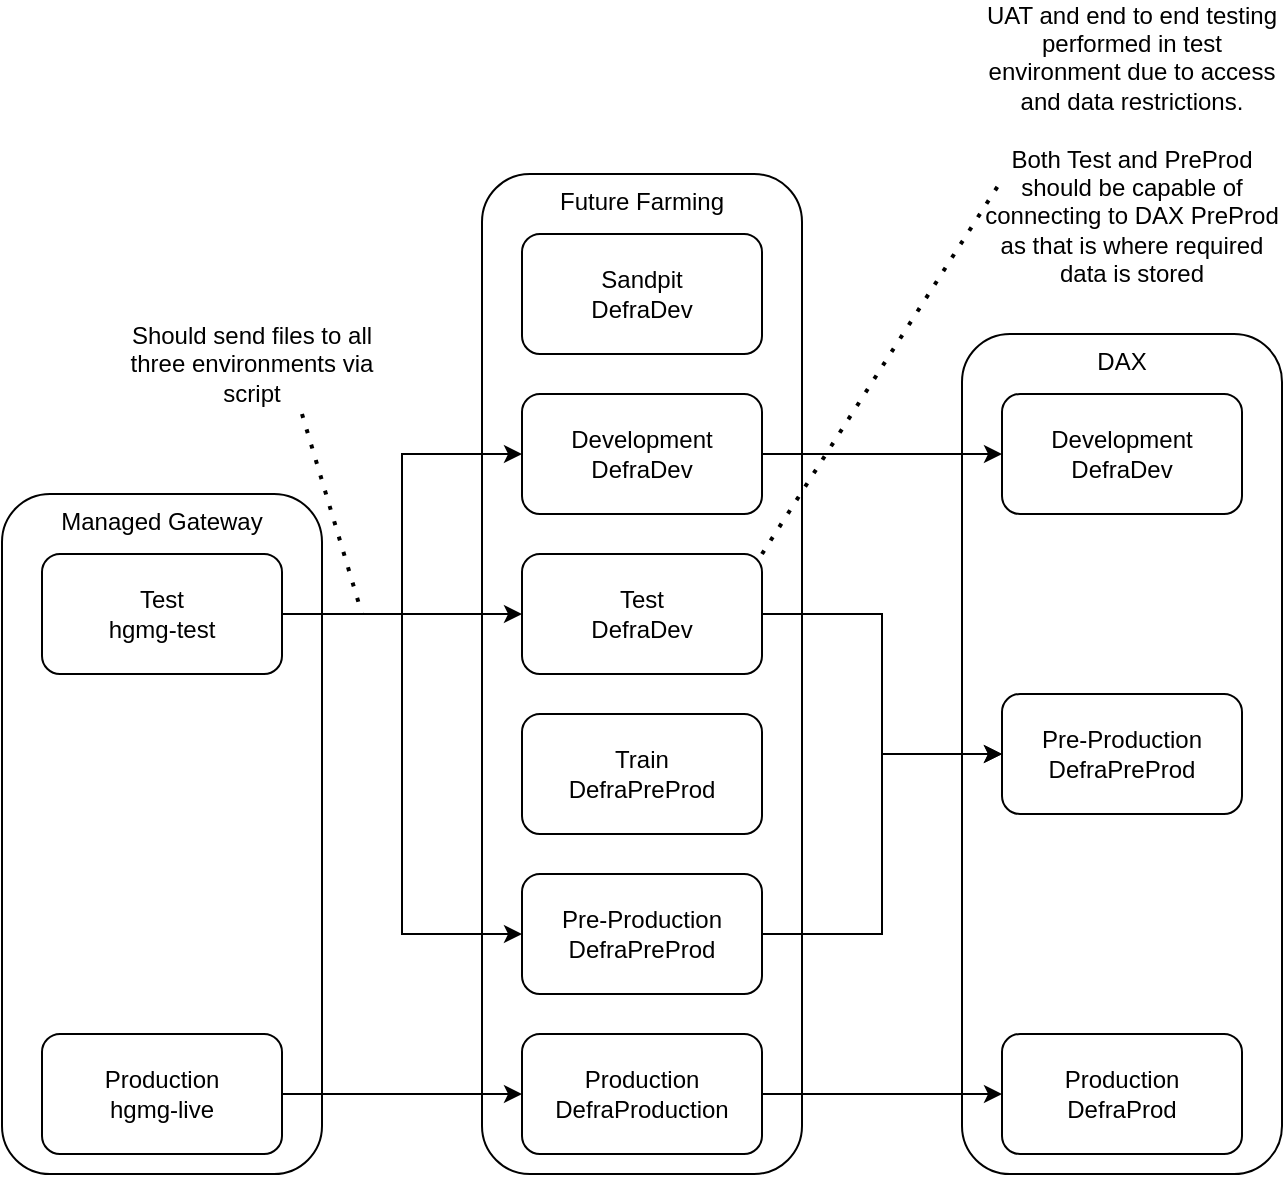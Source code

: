 <mxfile version="16.6.8" type="github">
  <diagram id="C3n2u9p28RJBCAid8Xp9" name="Page-1">
    <mxGraphModel dx="1422" dy="1931" grid="1" gridSize="10" guides="1" tooltips="1" connect="1" arrows="1" fold="1" page="1" pageScale="1" pageWidth="827" pageHeight="1169" math="0" shadow="0">
      <root>
        <mxCell id="0" />
        <mxCell id="1" parent="0" />
        <mxCell id="xMmDxgA52zjlr51yU6Mr-23" value="DAX" style="rounded=1;whiteSpace=wrap;html=1;verticalAlign=top;" vertex="1" parent="1">
          <mxGeometry x="480" y="110" width="160" height="420" as="geometry" />
        </mxCell>
        <mxCell id="xMmDxgA52zjlr51yU6Mr-22" value="Future Farming" style="rounded=1;whiteSpace=wrap;html=1;verticalAlign=top;" vertex="1" parent="1">
          <mxGeometry x="240" y="30" width="160" height="500" as="geometry" />
        </mxCell>
        <mxCell id="xMmDxgA52zjlr51yU6Mr-20" value="Managed Gateway" style="rounded=1;whiteSpace=wrap;html=1;verticalAlign=top;" vertex="1" parent="1">
          <mxGeometry y="190" width="160" height="340" as="geometry" />
        </mxCell>
        <mxCell id="xMmDxgA52zjlr51yU6Mr-1" value="Sandpit&lt;br&gt;DefraDev" style="rounded=1;whiteSpace=wrap;html=1;" vertex="1" parent="1">
          <mxGeometry x="260" y="60" width="120" height="60" as="geometry" />
        </mxCell>
        <mxCell id="xMmDxgA52zjlr51yU6Mr-10" style="edgeStyle=orthogonalEdgeStyle;rounded=0;orthogonalLoop=1;jettySize=auto;html=1;" edge="1" parent="1" source="xMmDxgA52zjlr51yU6Mr-2" target="xMmDxgA52zjlr51yU6Mr-7">
          <mxGeometry relative="1" as="geometry" />
        </mxCell>
        <mxCell id="xMmDxgA52zjlr51yU6Mr-2" value="Development&lt;br&gt;DefraDev" style="rounded=1;whiteSpace=wrap;html=1;" vertex="1" parent="1">
          <mxGeometry x="260" y="140" width="120" height="60" as="geometry" />
        </mxCell>
        <mxCell id="xMmDxgA52zjlr51yU6Mr-11" style="edgeStyle=orthogonalEdgeStyle;rounded=0;orthogonalLoop=1;jettySize=auto;html=1;entryX=0;entryY=0.5;entryDx=0;entryDy=0;" edge="1" parent="1" source="xMmDxgA52zjlr51yU6Mr-3" target="xMmDxgA52zjlr51yU6Mr-8">
          <mxGeometry relative="1" as="geometry" />
        </mxCell>
        <mxCell id="xMmDxgA52zjlr51yU6Mr-3" value="Test&lt;br&gt;DefraDev" style="rounded=1;whiteSpace=wrap;html=1;" vertex="1" parent="1">
          <mxGeometry x="260" y="220" width="120" height="60" as="geometry" />
        </mxCell>
        <mxCell id="xMmDxgA52zjlr51yU6Mr-4" value="Train&lt;br&gt;DefraPreProd" style="rounded=1;whiteSpace=wrap;html=1;" vertex="1" parent="1">
          <mxGeometry x="260" y="300" width="120" height="60" as="geometry" />
        </mxCell>
        <mxCell id="xMmDxgA52zjlr51yU6Mr-12" style="edgeStyle=orthogonalEdgeStyle;rounded=0;orthogonalLoop=1;jettySize=auto;html=1;entryX=0;entryY=0.5;entryDx=0;entryDy=0;" edge="1" parent="1" source="xMmDxgA52zjlr51yU6Mr-5" target="xMmDxgA52zjlr51yU6Mr-8">
          <mxGeometry relative="1" as="geometry" />
        </mxCell>
        <mxCell id="xMmDxgA52zjlr51yU6Mr-5" value="Pre-Production&lt;br&gt;DefraPreProd" style="rounded=1;whiteSpace=wrap;html=1;" vertex="1" parent="1">
          <mxGeometry x="260" y="380" width="120" height="60" as="geometry" />
        </mxCell>
        <mxCell id="xMmDxgA52zjlr51yU6Mr-13" style="edgeStyle=orthogonalEdgeStyle;rounded=0;orthogonalLoop=1;jettySize=auto;html=1;" edge="1" parent="1" source="xMmDxgA52zjlr51yU6Mr-6" target="xMmDxgA52zjlr51yU6Mr-9">
          <mxGeometry relative="1" as="geometry" />
        </mxCell>
        <mxCell id="xMmDxgA52zjlr51yU6Mr-6" value="Production&lt;br&gt;DefraProduction" style="rounded=1;whiteSpace=wrap;html=1;" vertex="1" parent="1">
          <mxGeometry x="260" y="460" width="120" height="60" as="geometry" />
        </mxCell>
        <mxCell id="xMmDxgA52zjlr51yU6Mr-7" value="Development&lt;br&gt;DefraDev" style="rounded=1;whiteSpace=wrap;html=1;" vertex="1" parent="1">
          <mxGeometry x="500" y="140" width="120" height="60" as="geometry" />
        </mxCell>
        <mxCell id="xMmDxgA52zjlr51yU6Mr-8" value="Pre-Production&lt;br&gt;DefraPreProd" style="rounded=1;whiteSpace=wrap;html=1;" vertex="1" parent="1">
          <mxGeometry x="500" y="290" width="120" height="60" as="geometry" />
        </mxCell>
        <mxCell id="xMmDxgA52zjlr51yU6Mr-9" value="Production&lt;br&gt;DefraProd" style="rounded=1;whiteSpace=wrap;html=1;" vertex="1" parent="1">
          <mxGeometry x="500" y="460" width="120" height="60" as="geometry" />
        </mxCell>
        <mxCell id="xMmDxgA52zjlr51yU6Mr-16" style="edgeStyle=orthogonalEdgeStyle;rounded=0;orthogonalLoop=1;jettySize=auto;html=1;entryX=0;entryY=0.5;entryDx=0;entryDy=0;" edge="1" parent="1" source="xMmDxgA52zjlr51yU6Mr-14" target="xMmDxgA52zjlr51yU6Mr-3">
          <mxGeometry relative="1" as="geometry" />
        </mxCell>
        <mxCell id="xMmDxgA52zjlr51yU6Mr-17" style="edgeStyle=orthogonalEdgeStyle;rounded=0;orthogonalLoop=1;jettySize=auto;html=1;entryX=0;entryY=0.5;entryDx=0;entryDy=0;" edge="1" parent="1" source="xMmDxgA52zjlr51yU6Mr-14" target="xMmDxgA52zjlr51yU6Mr-5">
          <mxGeometry relative="1" as="geometry" />
        </mxCell>
        <mxCell id="xMmDxgA52zjlr51yU6Mr-24" style="edgeStyle=orthogonalEdgeStyle;rounded=0;orthogonalLoop=1;jettySize=auto;html=1;entryX=0;entryY=0.5;entryDx=0;entryDy=0;" edge="1" parent="1" source="xMmDxgA52zjlr51yU6Mr-14" target="xMmDxgA52zjlr51yU6Mr-2">
          <mxGeometry relative="1" as="geometry" />
        </mxCell>
        <mxCell id="xMmDxgA52zjlr51yU6Mr-14" value="Test&lt;br&gt;hgmg-test" style="rounded=1;whiteSpace=wrap;html=1;" vertex="1" parent="1">
          <mxGeometry x="20" y="220" width="120" height="60" as="geometry" />
        </mxCell>
        <mxCell id="xMmDxgA52zjlr51yU6Mr-19" style="edgeStyle=orthogonalEdgeStyle;rounded=0;orthogonalLoop=1;jettySize=auto;html=1;entryX=0;entryY=0.5;entryDx=0;entryDy=0;" edge="1" parent="1" source="xMmDxgA52zjlr51yU6Mr-18" target="xMmDxgA52zjlr51yU6Mr-6">
          <mxGeometry relative="1" as="geometry" />
        </mxCell>
        <mxCell id="xMmDxgA52zjlr51yU6Mr-18" value="Production&lt;br&gt;hgmg-live" style="rounded=1;whiteSpace=wrap;html=1;" vertex="1" parent="1">
          <mxGeometry x="20" y="460" width="120" height="60" as="geometry" />
        </mxCell>
        <mxCell id="xMmDxgA52zjlr51yU6Mr-26" value="Should send files to all three environments via script" style="text;html=1;strokeColor=none;fillColor=none;align=center;verticalAlign=middle;whiteSpace=wrap;rounded=0;" vertex="1" parent="1">
          <mxGeometry x="50" y="110" width="150" height="30" as="geometry" />
        </mxCell>
        <mxCell id="xMmDxgA52zjlr51yU6Mr-28" value="" style="endArrow=none;dashed=1;html=1;dashPattern=1 3;strokeWidth=2;rounded=0;" edge="1" parent="1">
          <mxGeometry width="50" height="50" relative="1" as="geometry">
            <mxPoint x="150" y="150" as="sourcePoint" />
            <mxPoint x="180" y="250" as="targetPoint" />
          </mxGeometry>
        </mxCell>
        <mxCell id="xMmDxgA52zjlr51yU6Mr-29" value="UAT and end to end testing performed in test environment due to access and data restrictions.&lt;br&gt;&lt;br&gt;Both Test and PreProd should be capable of connecting to DAX PreProd as that is where required data is stored" style="text;html=1;strokeColor=none;fillColor=none;align=center;verticalAlign=middle;whiteSpace=wrap;rounded=0;" vertex="1" parent="1">
          <mxGeometry x="490" width="150" height="30" as="geometry" />
        </mxCell>
        <mxCell id="xMmDxgA52zjlr51yU6Mr-30" value="" style="endArrow=none;dashed=1;html=1;dashPattern=1 3;strokeWidth=2;rounded=0;entryX=0.053;entryY=1.2;entryDx=0;entryDy=0;entryPerimeter=0;exitX=1;exitY=0;exitDx=0;exitDy=0;" edge="1" parent="1" source="xMmDxgA52zjlr51yU6Mr-3" target="xMmDxgA52zjlr51yU6Mr-29">
          <mxGeometry width="50" height="50" relative="1" as="geometry">
            <mxPoint x="510" y="360" as="sourcePoint" />
            <mxPoint x="560" y="310" as="targetPoint" />
          </mxGeometry>
        </mxCell>
      </root>
    </mxGraphModel>
  </diagram>
</mxfile>
